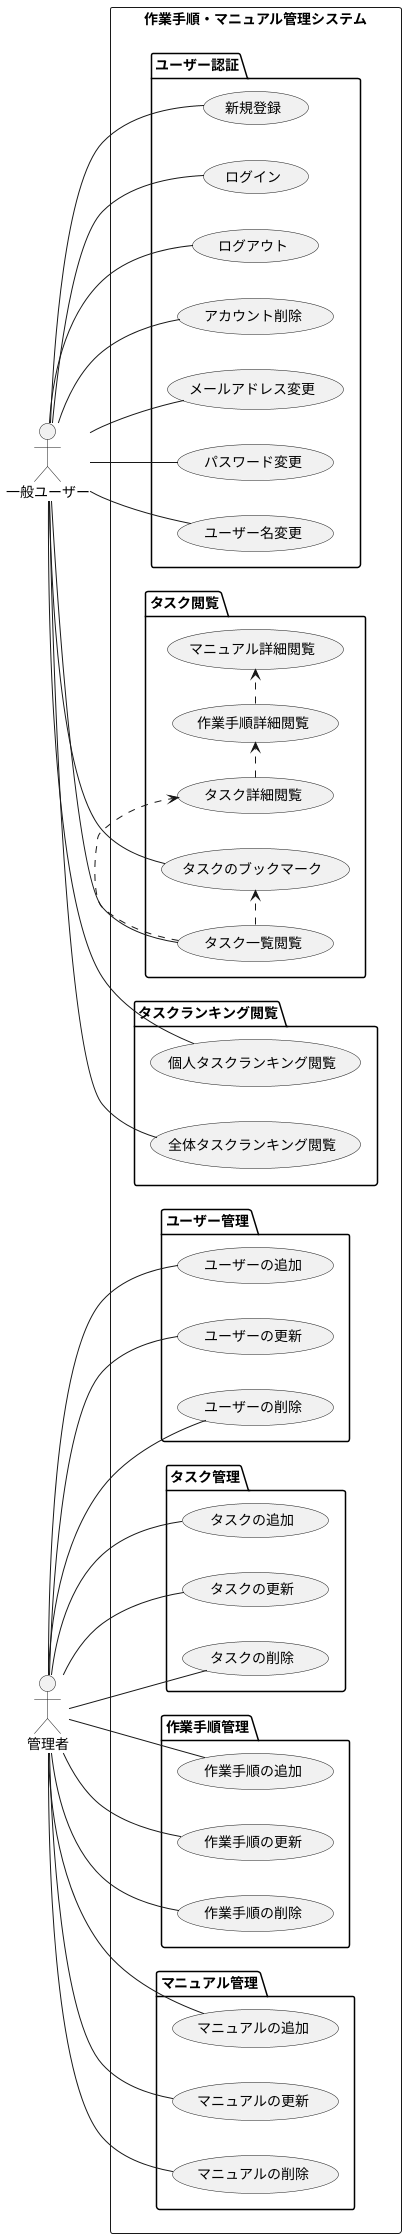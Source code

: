 @startuml er_diagram

left to right direction

actor "一般ユーザー" as user
actor "管理者" as admin

rectangle "作業手順・マニュアル管理システム" {

  package "ユーザー認証" {
    user -- (新規登録)
    user -- (ログイン)
    user -- (ログアウト)
    user -- (アカウント削除)
    user -- (メールアドレス変更)
    user -- (パスワード変更)
    user -- (ユーザー名変更)
  }

  package "タスク閲覧" {
    user -- (タスク一覧閲覧)
    user -- (タスクのブックマーク)
    (タスク一覧閲覧) .> (タスク詳細閲覧)
    (タスク詳細閲覧) .> (作業手順詳細閲覧)
    (作業手順詳細閲覧) .> (マニュアル詳細閲覧)
    (タスク一覧閲覧) .> (タスクのブックマーク)
  }

  package "タスクランキング閲覧" {
    user -- (個人タスクランキング閲覧)
    user -- (全体タスクランキング閲覧)
  }

  package "ユーザー管理" {
    admin -- (ユーザーの追加)
    admin -- (ユーザーの更新)
    admin -- (ユーザーの削除)
  }

  package "タスク管理" {
    admin -- (タスクの追加)
    admin -- (タスクの更新)
    admin -- (タスクの削除)
  }

  package "作業手順管理" {
    admin -- (作業手順の追加)
    admin -- (作業手順の更新)
    admin -- (作業手順の削除)
  }

  package "マニュアル管理" {
    admin -- (マニュアルの追加)
    admin -- (マニュアルの更新)
    admin -- (マニュアルの削除)
  }

}

@enduml

